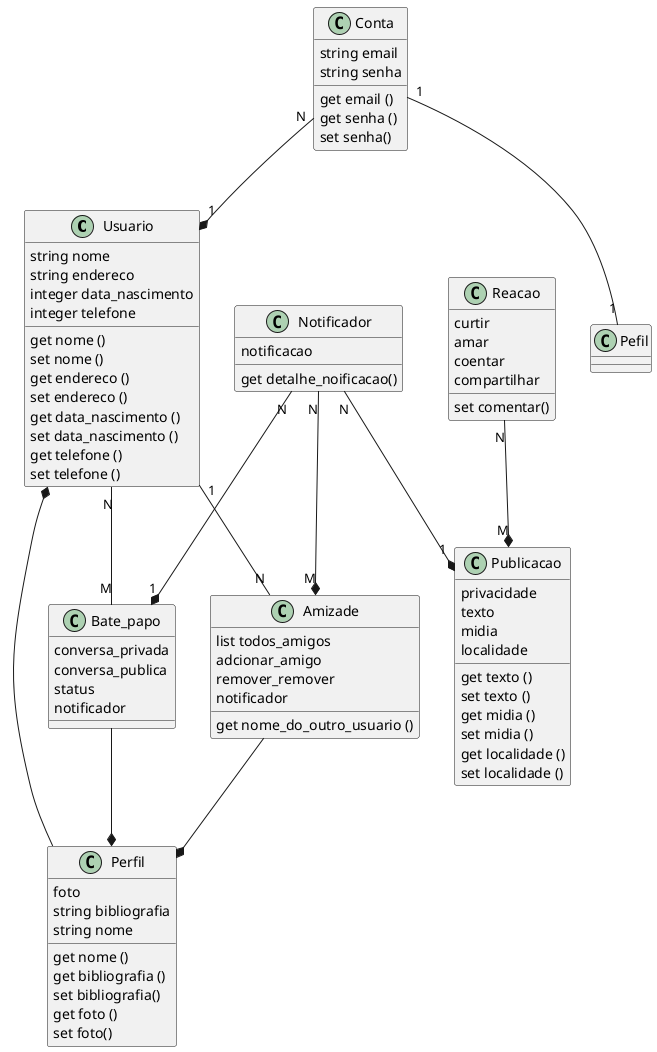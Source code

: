 @startuml
class Usuario{
string nome
string endereco
integer data_nascimento
integer telefone
get nome ()
set nome ()
get endereco ()
set endereco ()
get data_nascimento ()
set data_nascimento ()
get telefone ()
set telefone ()
}
class Perfil{
foto
string bibliografia
string nome
get nome ()
get bibliografia ()
set bibliografia()
get foto ()
set foto()
}
class Conta{
string email
string senha
get email ()
get senha ()
set senha()
}
class Bate_papo{
conversa_privada
conversa_publica
status
notificador
}
class Amizade{
list todos_amigos
adcionar_amigo
remover_remover
notificador
get nome_do_outro_usuario ()
}
class Notificador{
notificacao
get detalhe_noificacao()
}
class Publicacao{
privacidade
texto
midia
localidade
get texto ()
set texto ()
get midia ()
set midia ()
get localidade ()
set localidade ()
}
class Reacao{
curtir
amar
coentar
compartilhar
set comentar()
}

Perfil --* Usuario
Conta "1" -- "1" Pefil
Conta "N" --* "1" Usuario
Bate_papo --* Perfil
Amizade --* Perfil
Notificador "N" --* "1" Bate_papo
Notificador "N" --* "1" Publicacao
Notificador "N" --* "M" Amizade
Reacao "N" --* "M" Publicacao
Usuario "1" -- "N" Amizade
Usuario "N" -- "M" Bate_papo



@enduml
